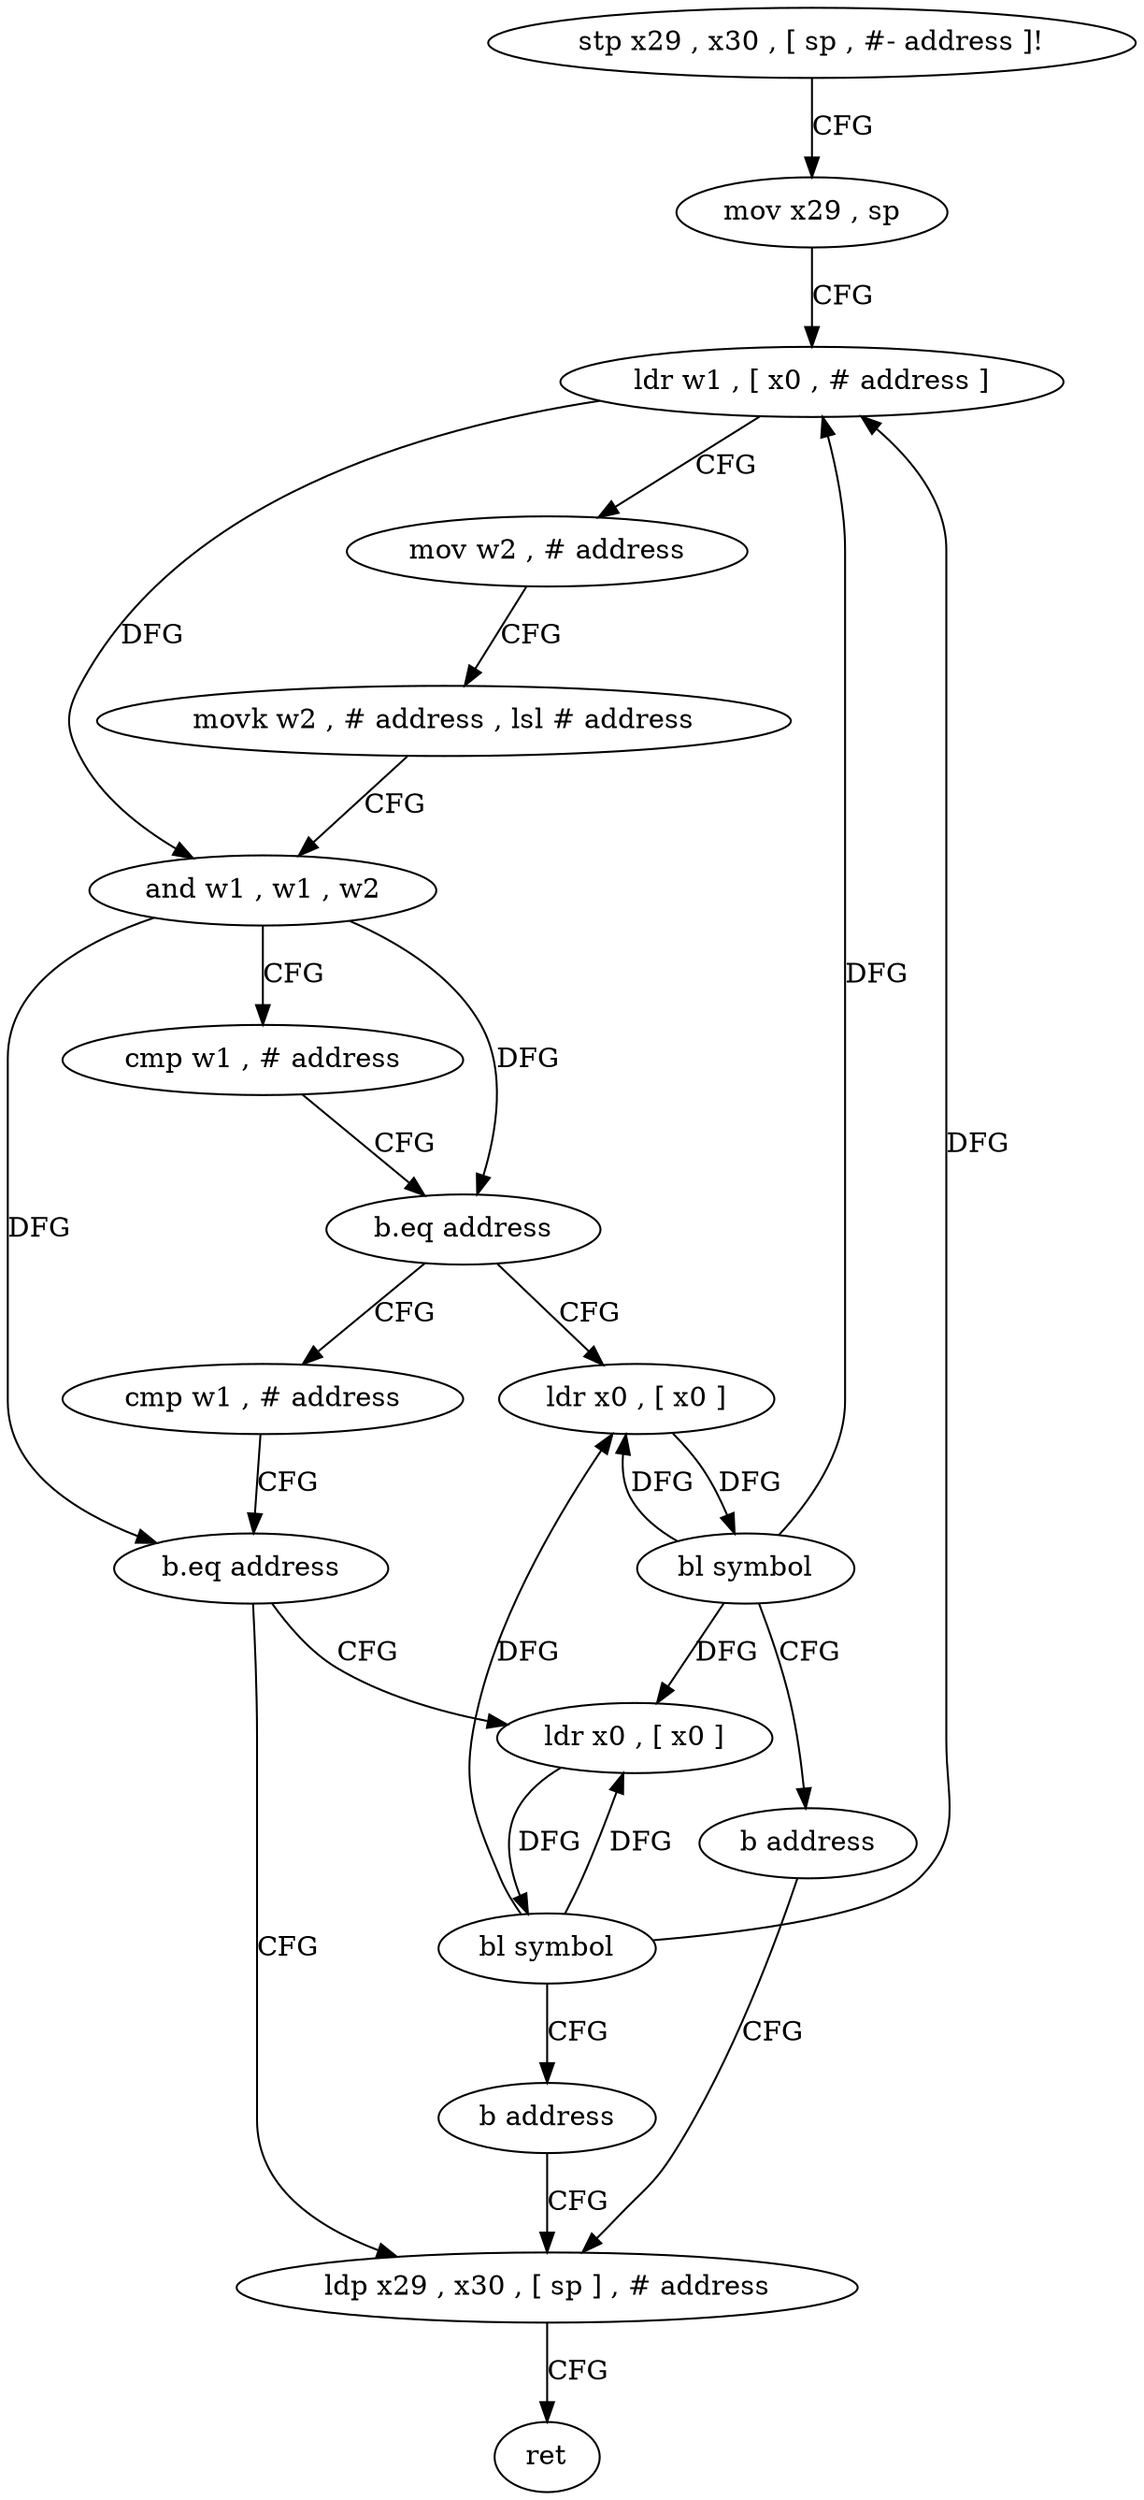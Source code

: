 digraph "func" {
"4329104" [label = "stp x29 , x30 , [ sp , #- address ]!" ]
"4329108" [label = "mov x29 , sp" ]
"4329112" [label = "ldr w1 , [ x0 , # address ]" ]
"4329116" [label = "mov w2 , # address" ]
"4329120" [label = "movk w2 , # address , lsl # address" ]
"4329124" [label = "and w1 , w1 , w2" ]
"4329128" [label = "cmp w1 , # address" ]
"4329132" [label = "b.eq address" ]
"4329152" [label = "ldr x0 , [ x0 ]" ]
"4329136" [label = "cmp w1 , # address" ]
"4329156" [label = "bl symbol" ]
"4329160" [label = "b address" ]
"4329144" [label = "ldp x29 , x30 , [ sp ] , # address" ]
"4329140" [label = "b.eq address" ]
"4329164" [label = "ldr x0 , [ x0 ]" ]
"4329148" [label = "ret" ]
"4329168" [label = "bl symbol" ]
"4329172" [label = "b address" ]
"4329104" -> "4329108" [ label = "CFG" ]
"4329108" -> "4329112" [ label = "CFG" ]
"4329112" -> "4329116" [ label = "CFG" ]
"4329112" -> "4329124" [ label = "DFG" ]
"4329116" -> "4329120" [ label = "CFG" ]
"4329120" -> "4329124" [ label = "CFG" ]
"4329124" -> "4329128" [ label = "CFG" ]
"4329124" -> "4329132" [ label = "DFG" ]
"4329124" -> "4329140" [ label = "DFG" ]
"4329128" -> "4329132" [ label = "CFG" ]
"4329132" -> "4329152" [ label = "CFG" ]
"4329132" -> "4329136" [ label = "CFG" ]
"4329152" -> "4329156" [ label = "DFG" ]
"4329136" -> "4329140" [ label = "CFG" ]
"4329156" -> "4329160" [ label = "CFG" ]
"4329156" -> "4329112" [ label = "DFG" ]
"4329156" -> "4329152" [ label = "DFG" ]
"4329156" -> "4329164" [ label = "DFG" ]
"4329160" -> "4329144" [ label = "CFG" ]
"4329144" -> "4329148" [ label = "CFG" ]
"4329140" -> "4329164" [ label = "CFG" ]
"4329140" -> "4329144" [ label = "CFG" ]
"4329164" -> "4329168" [ label = "DFG" ]
"4329168" -> "4329172" [ label = "CFG" ]
"4329168" -> "4329112" [ label = "DFG" ]
"4329168" -> "4329152" [ label = "DFG" ]
"4329168" -> "4329164" [ label = "DFG" ]
"4329172" -> "4329144" [ label = "CFG" ]
}
